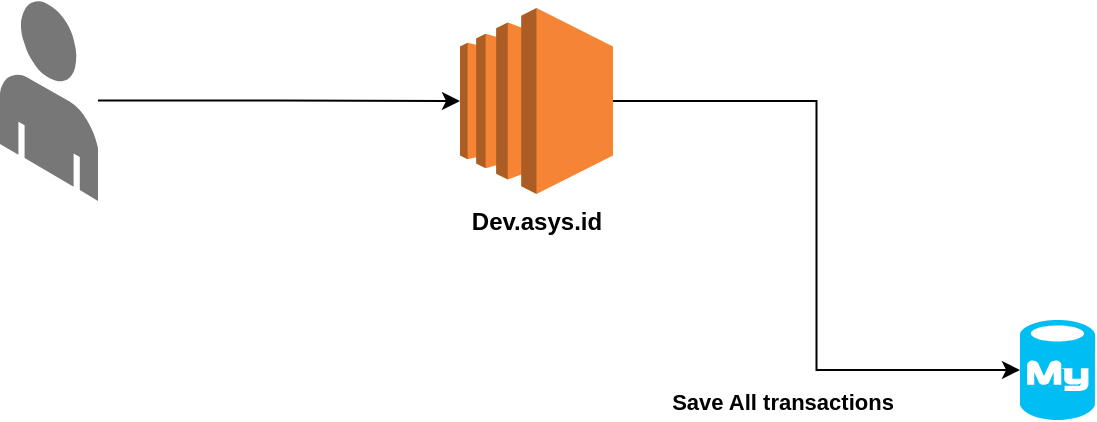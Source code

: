 <mxfile version="20.0.4" type="github">
  <diagram id="4cvPbMxtPAEpqsCtfiDJ" name="Page-1">
    <mxGraphModel dx="2062" dy="1132" grid="1" gridSize="10" guides="1" tooltips="1" connect="1" arrows="1" fold="1" page="1" pageScale="1" pageWidth="1654" pageHeight="2336" math="0" shadow="0">
      <root>
        <mxCell id="0" />
        <mxCell id="1" parent="0" />
        <mxCell id="h97FTamRR3yWaKN5MBpX-4" style="edgeStyle=orthogonalEdgeStyle;rounded=0;orthogonalLoop=1;jettySize=auto;html=1;entryX=0;entryY=0.5;entryDx=0;entryDy=0;entryPerimeter=0;" edge="1" parent="1" source="h97FTamRR3yWaKN5MBpX-1" target="h97FTamRR3yWaKN5MBpX-2">
          <mxGeometry relative="1" as="geometry" />
        </mxCell>
        <mxCell id="h97FTamRR3yWaKN5MBpX-1" value="" style="verticalLabelPosition=bottom;html=1;verticalAlign=top;strokeWidth=1;align=center;outlineConnect=0;dashed=0;outlineConnect=0;shape=mxgraph.aws3d.end_user;strokeColor=none;fillColor=#777777;aspect=fixed;" vertex="1" parent="1">
          <mxGeometry x="60" y="410" width="49" height="100.46" as="geometry" />
        </mxCell>
        <mxCell id="h97FTamRR3yWaKN5MBpX-6" style="edgeStyle=orthogonalEdgeStyle;rounded=0;orthogonalLoop=1;jettySize=auto;html=1;entryX=0;entryY=0.5;entryDx=0;entryDy=0;entryPerimeter=0;" edge="1" parent="1" source="h97FTamRR3yWaKN5MBpX-2" target="h97FTamRR3yWaKN5MBpX-5">
          <mxGeometry relative="1" as="geometry" />
        </mxCell>
        <mxCell id="h97FTamRR3yWaKN5MBpX-7" value="&lt;b&gt;Save All transactions&lt;/b&gt;" style="edgeLabel;html=1;align=center;verticalAlign=middle;resizable=0;points=[];" vertex="1" connectable="0" parent="h97FTamRR3yWaKN5MBpX-6">
          <mxGeometry x="0.179" relative="1" as="geometry">
            <mxPoint x="-18" y="52" as="offset" />
          </mxGeometry>
        </mxCell>
        <mxCell id="h97FTamRR3yWaKN5MBpX-2" value="&lt;div&gt;&lt;b&gt;Dev.asys.id&lt;/b&gt;&lt;/div&gt;" style="outlineConnect=0;dashed=0;verticalLabelPosition=bottom;verticalAlign=top;align=center;html=1;shape=mxgraph.aws3.ec2;fillColor=#F58534;gradientColor=none;" vertex="1" parent="1">
          <mxGeometry x="290" y="414" width="76.5" height="93" as="geometry" />
        </mxCell>
        <mxCell id="h97FTamRR3yWaKN5MBpX-5" value="" style="verticalLabelPosition=bottom;html=1;verticalAlign=top;align=center;strokeColor=none;fillColor=#00BEF2;shape=mxgraph.azure.mysql_database;" vertex="1" parent="1">
          <mxGeometry x="570" y="570" width="37.5" height="50" as="geometry" />
        </mxCell>
      </root>
    </mxGraphModel>
  </diagram>
</mxfile>
